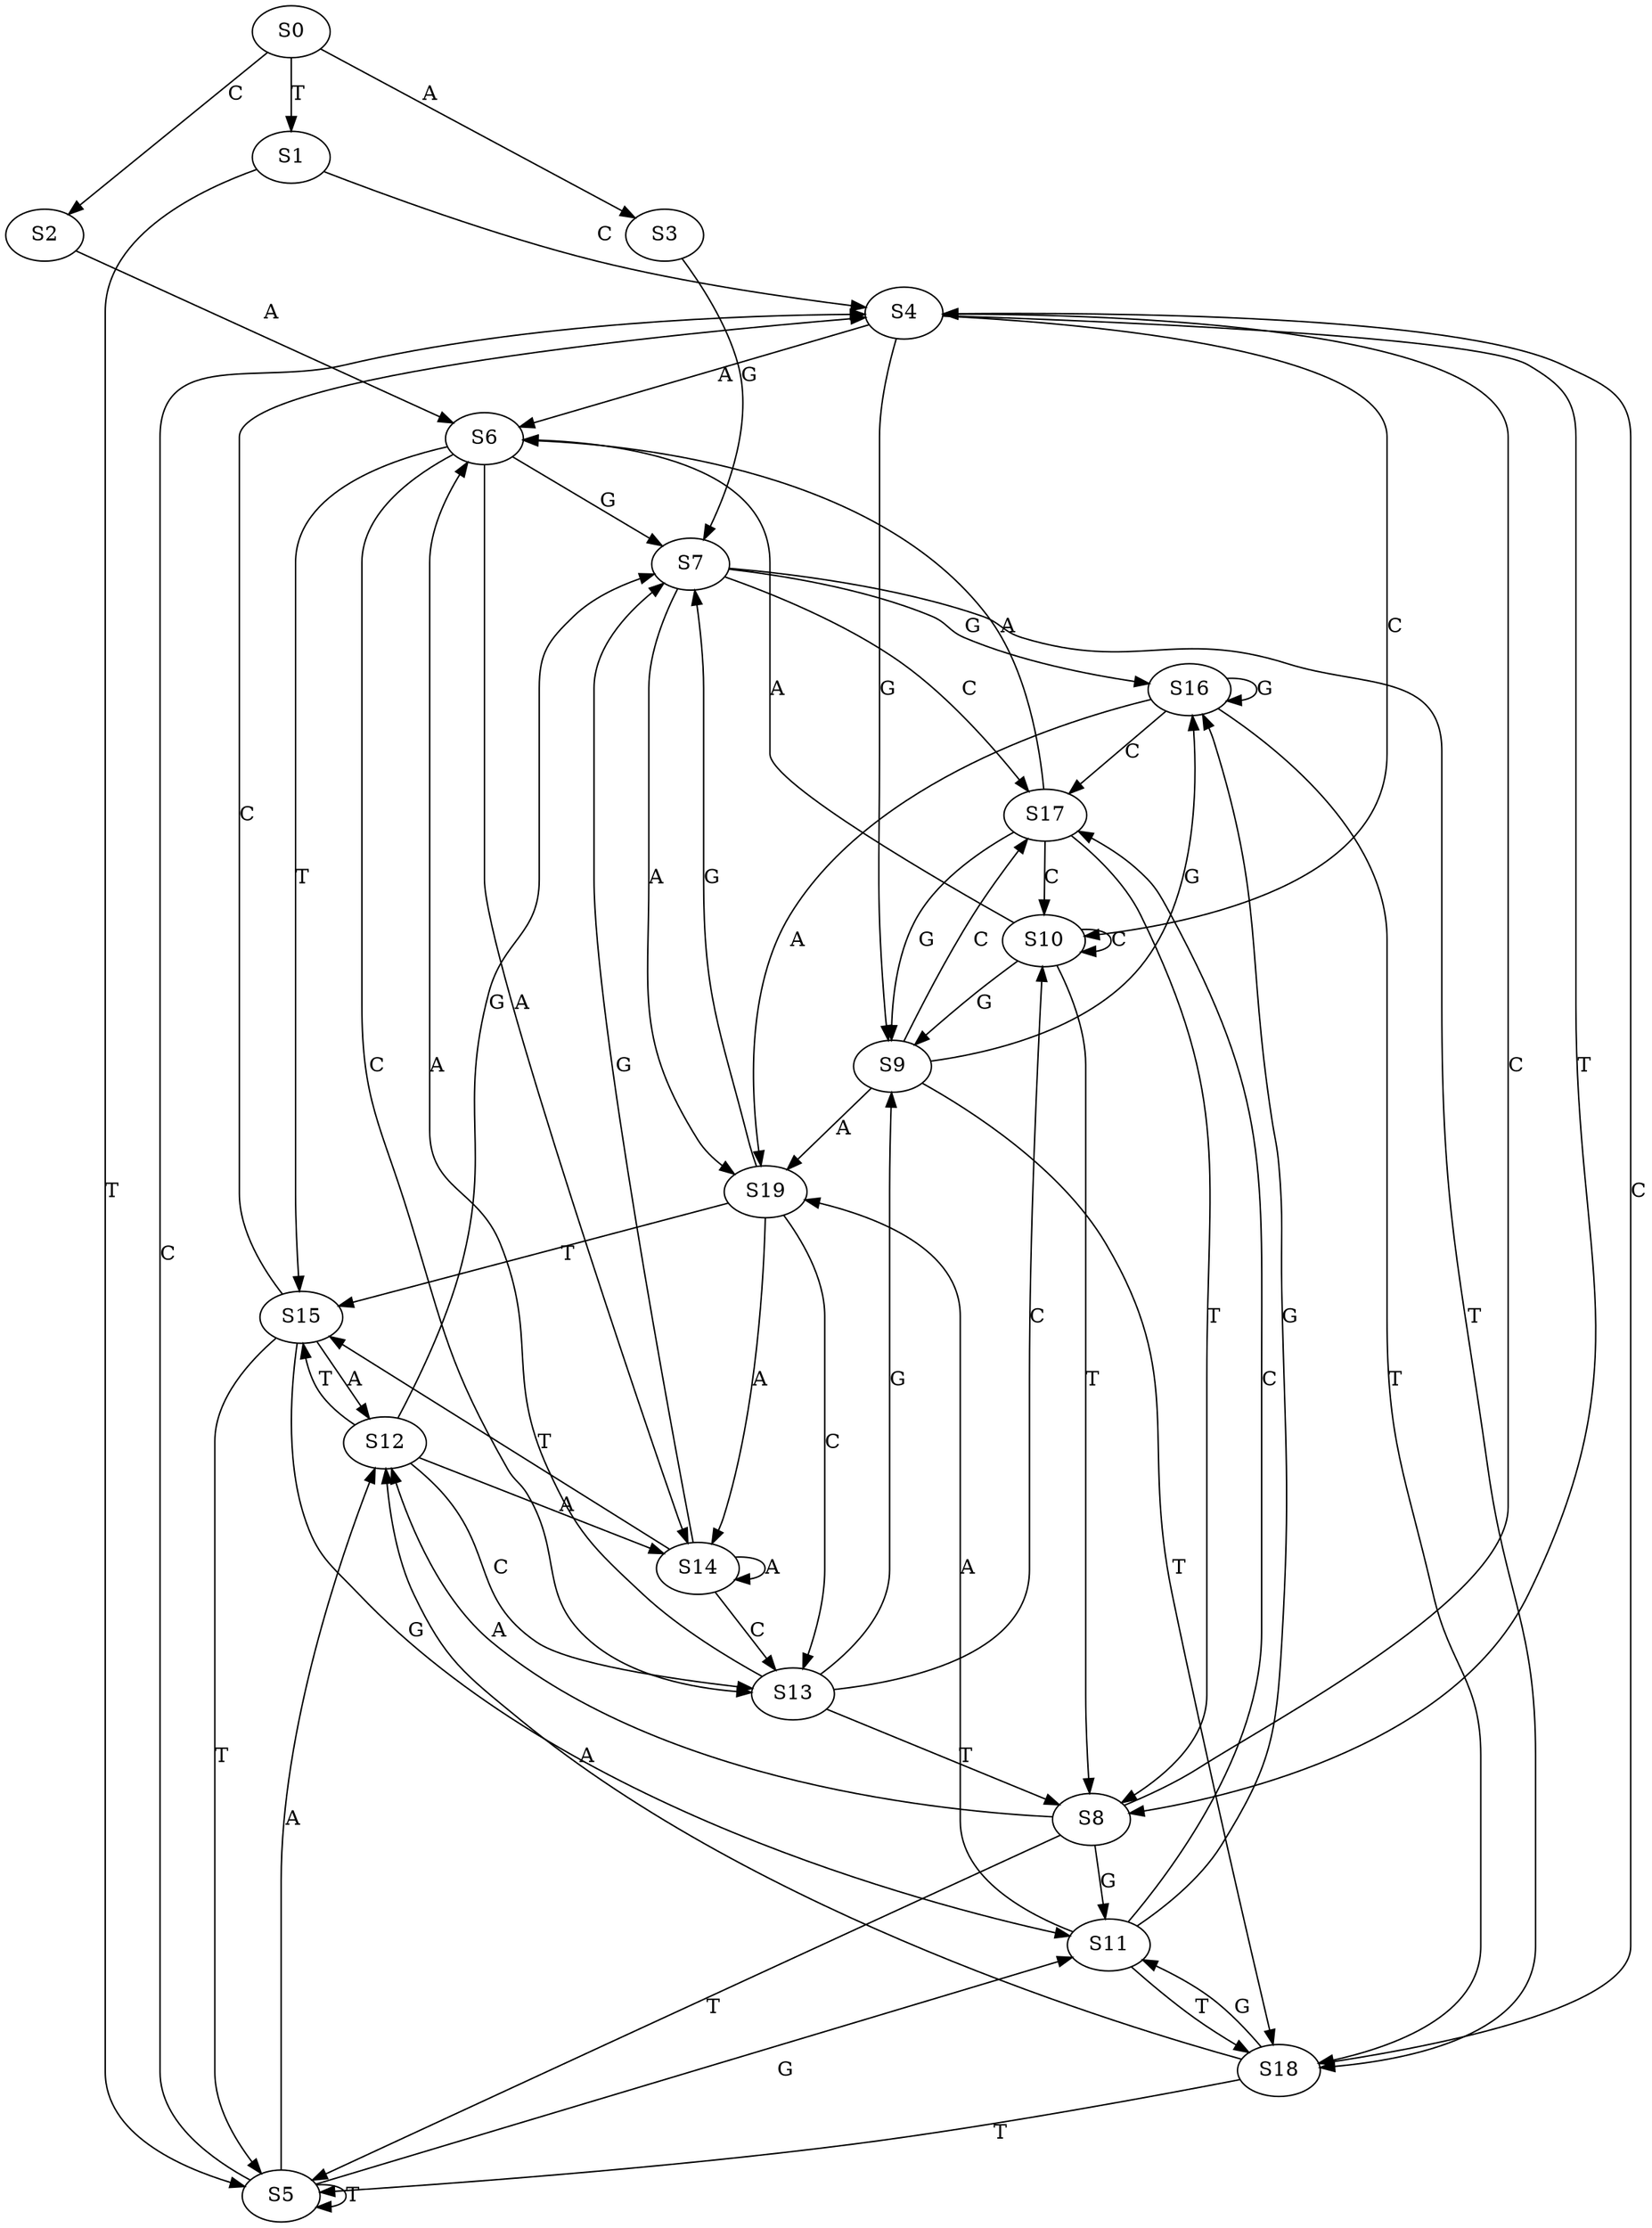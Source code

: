 strict digraph  {
	S0 -> S1 [ label = T ];
	S0 -> S2 [ label = C ];
	S0 -> S3 [ label = A ];
	S1 -> S4 [ label = C ];
	S1 -> S5 [ label = T ];
	S2 -> S6 [ label = A ];
	S3 -> S7 [ label = G ];
	S4 -> S8 [ label = T ];
	S4 -> S9 [ label = G ];
	S4 -> S10 [ label = C ];
	S4 -> S6 [ label = A ];
	S5 -> S11 [ label = G ];
	S5 -> S4 [ label = C ];
	S5 -> S12 [ label = A ];
	S5 -> S5 [ label = T ];
	S6 -> S13 [ label = C ];
	S6 -> S14 [ label = A ];
	S6 -> S7 [ label = G ];
	S6 -> S15 [ label = T ];
	S7 -> S16 [ label = G ];
	S7 -> S17 [ label = C ];
	S7 -> S18 [ label = T ];
	S7 -> S19 [ label = A ];
	S8 -> S11 [ label = G ];
	S8 -> S4 [ label = C ];
	S8 -> S5 [ label = T ];
	S8 -> S12 [ label = A ];
	S9 -> S19 [ label = A ];
	S9 -> S16 [ label = G ];
	S9 -> S17 [ label = C ];
	S9 -> S18 [ label = T ];
	S10 -> S9 [ label = G ];
	S10 -> S8 [ label = T ];
	S10 -> S10 [ label = C ];
	S10 -> S6 [ label = A ];
	S11 -> S17 [ label = C ];
	S11 -> S19 [ label = A ];
	S11 -> S16 [ label = G ];
	S11 -> S18 [ label = T ];
	S12 -> S14 [ label = A ];
	S12 -> S13 [ label = C ];
	S12 -> S7 [ label = G ];
	S12 -> S15 [ label = T ];
	S13 -> S8 [ label = T ];
	S13 -> S9 [ label = G ];
	S13 -> S10 [ label = C ];
	S13 -> S6 [ label = A ];
	S14 -> S7 [ label = G ];
	S14 -> S13 [ label = C ];
	S14 -> S14 [ label = A ];
	S14 -> S15 [ label = T ];
	S15 -> S12 [ label = A ];
	S15 -> S11 [ label = G ];
	S15 -> S5 [ label = T ];
	S15 -> S4 [ label = C ];
	S16 -> S18 [ label = T ];
	S16 -> S17 [ label = C ];
	S16 -> S19 [ label = A ];
	S16 -> S16 [ label = G ];
	S17 -> S9 [ label = G ];
	S17 -> S8 [ label = T ];
	S17 -> S10 [ label = C ];
	S17 -> S6 [ label = A ];
	S18 -> S11 [ label = G ];
	S18 -> S4 [ label = C ];
	S18 -> S5 [ label = T ];
	S18 -> S12 [ label = A ];
	S19 -> S13 [ label = C ];
	S19 -> S7 [ label = G ];
	S19 -> S14 [ label = A ];
	S19 -> S15 [ label = T ];
}
